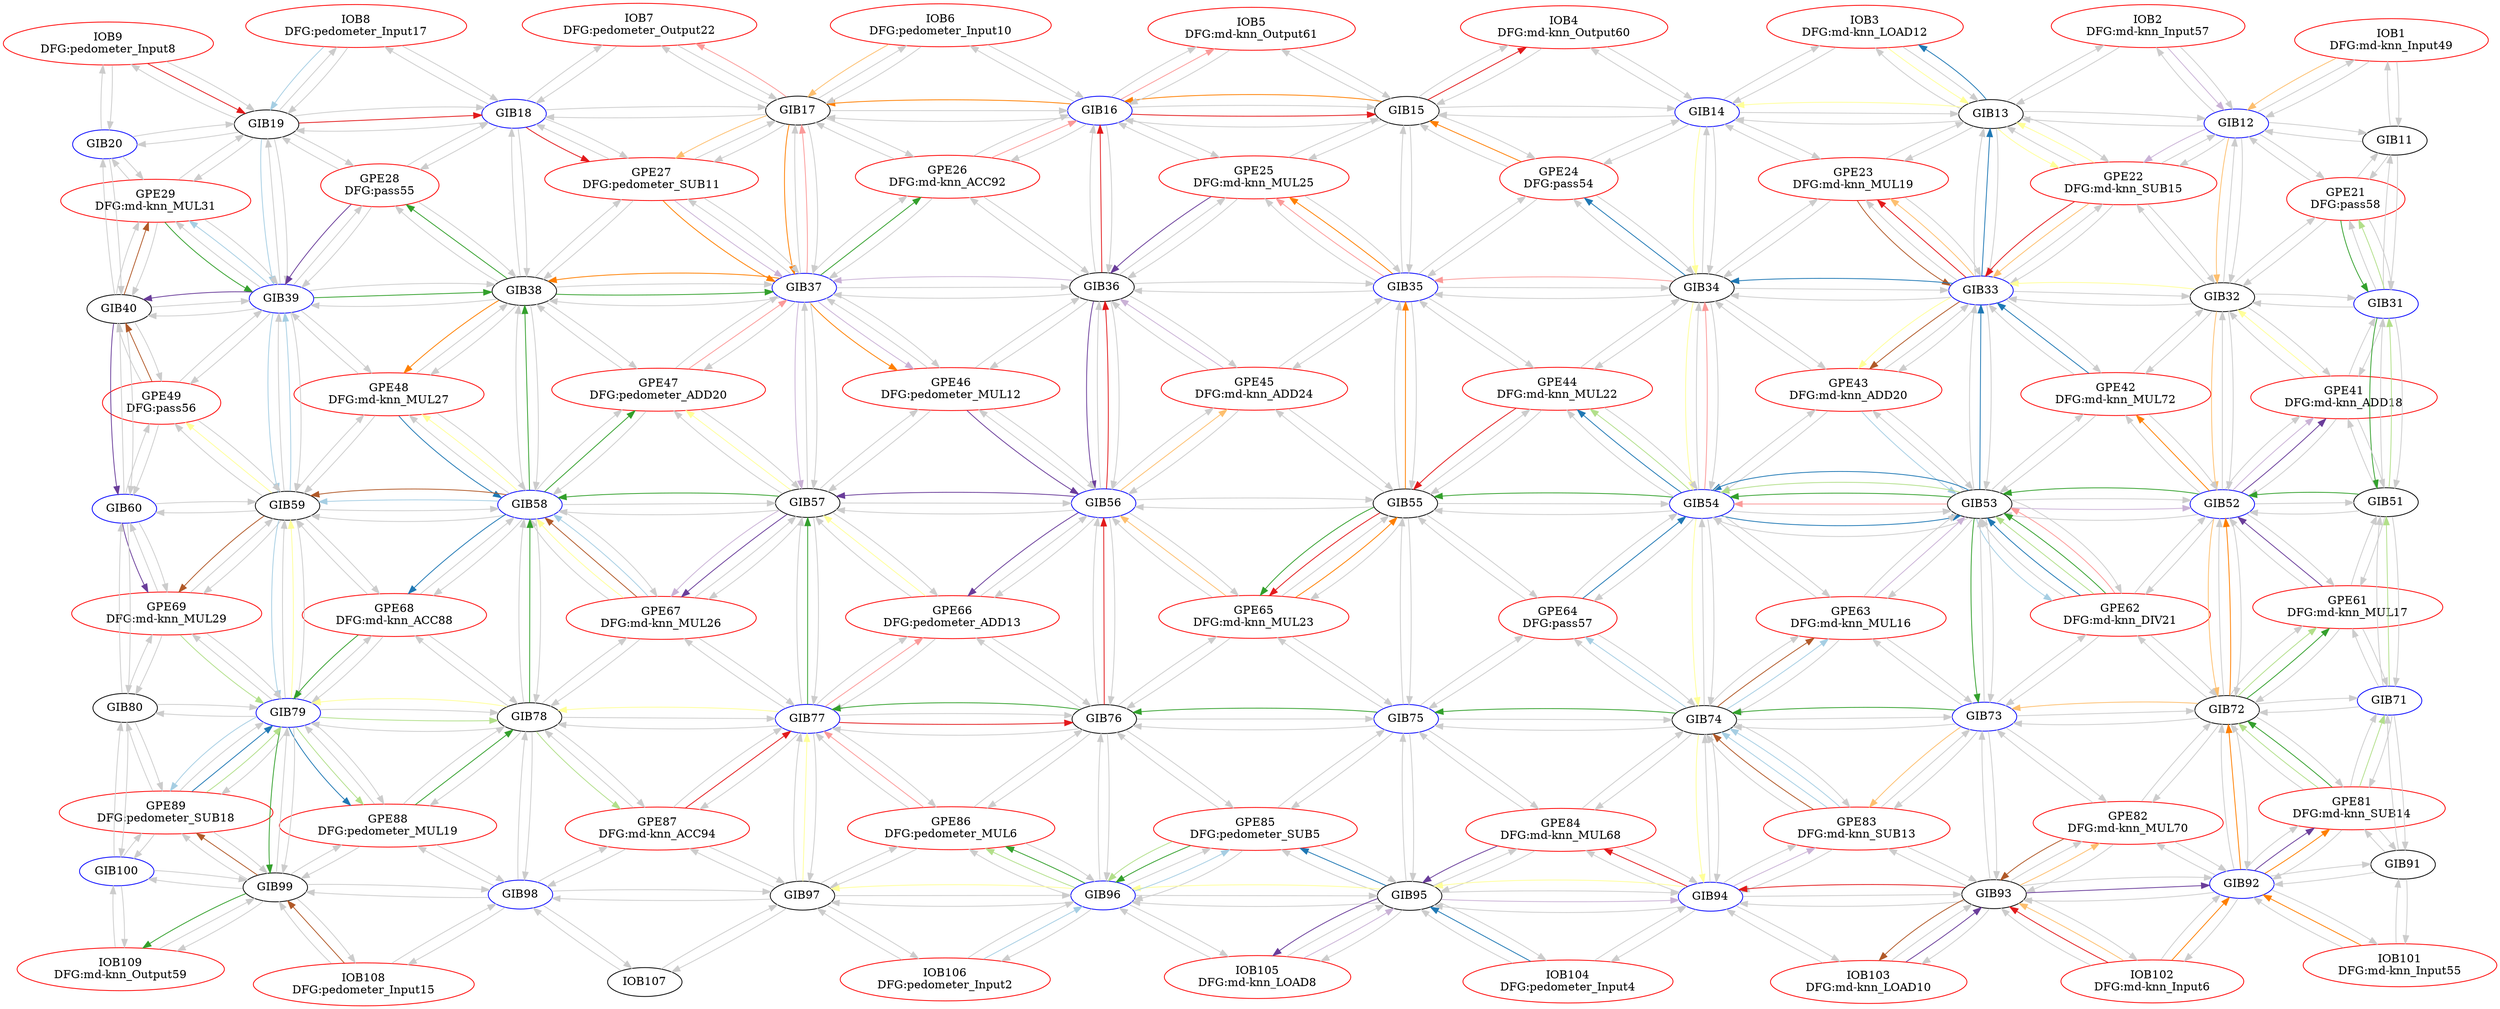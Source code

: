 Digraph G {
layout = sfdp;
overlap = scale;
IOB1[label = "IOB1\nDFG:md-knn_Input49", color = red];
GIB11->IOB1[color = gray80];
GIB12->IOB1[color = gray80];
IOB2[label = "IOB2\nDFG:md-knn_Input57", color = red];
GIB12->IOB2[color = gray80];
GIB13->IOB2[color = gray80];
IOB3[label = "IOB3\nDFG:md-knn_LOAD12", color = red];
GIB13->IOB3[color = gray80];
GIB14->IOB3[color = gray80];
IOB4[label = "IOB4\nDFG:md-knn_Output60", color = red];
GIB14->IOB4[color = gray80];
GIB15->IOB4[color = gray80];
IOB5[label = "IOB5\nDFG:md-knn_Output61", color = red];
GIB15->IOB5[color = gray80];
GIB16->IOB5[color = gray80];
IOB6[label = "IOB6\nDFG:pedometer_Input10", color = red];
GIB16->IOB6[color = gray80];
GIB17->IOB6[color = gray80];
IOB7[label = "IOB7\nDFG:pedometer_Output22", color = red];
GIB17->IOB7[color = gray80];
GIB18->IOB7[color = gray80];
IOB8[label = "IOB8\nDFG:pedometer_Input17", color = red];
GIB18->IOB8[color = gray80];
GIB19->IOB8[color = gray80];
IOB9[label = "IOB9\nDFG:pedometer_Input8", color = red];
GIB19->IOB9[color = gray80];
GIB20->IOB9[color = gray80];
GIB11[label = "GIB11", color = black];
IOB1->GIB11[color = gray80];
GIB12->GIB11[color = gray80];
GPE21->GIB11[color = gray80];
GIB31->GIB11[color = gray80];
GIB12[label = "GIB12", color = blue];
IOB1->GIB12[color = gray80];
IOB2->GIB12[color = gray80];
GIB11->GIB12[color = gray80];
GIB13->GIB12[color = gray80];
GPE21->GIB12[color = gray80];
GPE22->GIB12[color = gray80];
GIB32->GIB12[color = gray80];
GIB13[label = "GIB13", color = black];
IOB2->GIB13[color = gray80];
IOB3->GIB13[color = gray80];
GIB12->GIB13[color = gray80];
GIB14->GIB13[color = gray80];
GPE22->GIB13[color = gray80];
GPE23->GIB13[color = gray80];
GIB33->GIB13[color = gray80];
GIB14[label = "GIB14", color = blue];
IOB3->GIB14[color = gray80];
IOB4->GIB14[color = gray80];
GIB13->GIB14[color = gray80];
GIB15->GIB14[color = gray80];
GPE23->GIB14[color = gray80];
GPE24->GIB14[color = gray80];
GIB34->GIB14[color = gray80];
GIB15[label = "GIB15", color = black];
IOB4->GIB15[color = gray80];
IOB5->GIB15[color = gray80];
GIB14->GIB15[color = gray80];
GIB16->GIB15[color = gray80];
GPE24->GIB15[color = gray80];
GPE25->GIB15[color = gray80];
GIB35->GIB15[color = gray80];
GIB16[label = "GIB16", color = blue];
IOB5->GIB16[color = gray80];
IOB6->GIB16[color = gray80];
GIB15->GIB16[color = gray80];
GIB17->GIB16[color = gray80];
GPE25->GIB16[color = gray80];
GPE26->GIB16[color = gray80];
GIB36->GIB16[color = gray80];
GIB17[label = "GIB17", color = black];
IOB6->GIB17[color = gray80];
IOB7->GIB17[color = gray80];
GIB16->GIB17[color = gray80];
GIB18->GIB17[color = gray80];
GPE26->GIB17[color = gray80];
GPE27->GIB17[color = gray80];
GIB37->GIB17[color = gray80];
GIB18[label = "GIB18", color = blue];
IOB7->GIB18[color = gray80];
IOB8->GIB18[color = gray80];
GIB17->GIB18[color = gray80];
GIB19->GIB18[color = gray80];
GPE27->GIB18[color = gray80];
GPE28->GIB18[color = gray80];
GIB38->GIB18[color = gray80];
GIB19[label = "GIB19", color = black];
IOB8->GIB19[color = gray80];
IOB9->GIB19[color = gray80];
GIB18->GIB19[color = gray80];
GIB20->GIB19[color = gray80];
GPE28->GIB19[color = gray80];
GPE29->GIB19[color = gray80];
GIB39->GIB19[color = gray80];
GIB20[label = "GIB20", color = blue];
IOB9->GIB20[color = gray80];
GIB19->GIB20[color = gray80];
GPE29->GIB20[color = gray80];
GIB40->GIB20[color = gray80];
GPE21[label = "GPE21\nDFG:pass58", color = red];
GIB11->GPE21[color = gray80];
GIB12->GPE21[color = gray80];
GIB31->GPE21[color = gray80];
GIB32->GPE21[color = gray80];
GPE22[label = "GPE22\nDFG:md-knn_SUB15", color = red];
GIB12->GPE22[color = gray80];
GIB13->GPE22[color = gray80];
GIB32->GPE22[color = gray80];
GIB33->GPE22[color = gray80];
GPE23[label = "GPE23\nDFG:md-knn_MUL19", color = red];
GIB13->GPE23[color = gray80];
GIB14->GPE23[color = gray80];
GIB33->GPE23[color = gray80];
GIB34->GPE23[color = gray80];
GPE24[label = "GPE24\nDFG:pass54", color = red];
GIB14->GPE24[color = gray80];
GIB15->GPE24[color = gray80];
GIB34->GPE24[color = gray80];
GIB35->GPE24[color = gray80];
GPE25[label = "GPE25\nDFG:md-knn_MUL25", color = red];
GIB15->GPE25[color = gray80];
GIB16->GPE25[color = gray80];
GIB35->GPE25[color = gray80];
GIB36->GPE25[color = gray80];
GPE26[label = "GPE26\nDFG:md-knn_ACC92", color = red];
GIB16->GPE26[color = gray80];
GIB17->GPE26[color = gray80];
GIB36->GPE26[color = gray80];
GIB37->GPE26[color = gray80];
GPE27[label = "GPE27\nDFG:pedometer_SUB11", color = red];
GIB17->GPE27[color = gray80];
GIB18->GPE27[color = gray80];
GIB37->GPE27[color = gray80];
GIB38->GPE27[color = gray80];
GPE28[label = "GPE28\nDFG:pass55", color = red];
GIB18->GPE28[color = gray80];
GIB19->GPE28[color = gray80];
GIB38->GPE28[color = gray80];
GIB39->GPE28[color = gray80];
GPE29[label = "GPE29\nDFG:md-knn_MUL31", color = red];
GIB19->GPE29[color = gray80];
GIB20->GPE29[color = gray80];
GIB39->GPE29[color = gray80];
GIB40->GPE29[color = gray80];
GIB31[label = "GIB31", color = blue];
GIB11->GIB31[color = gray80];
GPE21->GIB31[color = gray80];
GIB32->GIB31[color = gray80];
GPE41->GIB31[color = gray80];
GIB51->GIB31[color = gray80];
GIB32[label = "GIB32", color = black];
GIB12->GIB32[color = gray80];
GPE21->GIB32[color = gray80];
GPE22->GIB32[color = gray80];
GIB31->GIB32[color = gray80];
GIB33->GIB32[color = gray80];
GPE41->GIB32[color = gray80];
GPE42->GIB32[color = gray80];
GIB52->GIB32[color = gray80];
GIB33[label = "GIB33", color = blue];
GIB13->GIB33[color = gray80];
GPE22->GIB33[color = gray80];
GPE23->GIB33[color = gray80];
GIB32->GIB33[color = gray80];
GIB34->GIB33[color = gray80];
GPE42->GIB33[color = gray80];
GPE43->GIB33[color = gray80];
GIB53->GIB33[color = gray80];
GIB34[label = "GIB34", color = black];
GIB14->GIB34[color = gray80];
GPE23->GIB34[color = gray80];
GPE24->GIB34[color = gray80];
GIB33->GIB34[color = gray80];
GIB35->GIB34[color = gray80];
GPE43->GIB34[color = gray80];
GPE44->GIB34[color = gray80];
GIB54->GIB34[color = gray80];
GIB35[label = "GIB35", color = blue];
GIB15->GIB35[color = gray80];
GPE24->GIB35[color = gray80];
GPE25->GIB35[color = gray80];
GIB34->GIB35[color = gray80];
GIB36->GIB35[color = gray80];
GPE44->GIB35[color = gray80];
GPE45->GIB35[color = gray80];
GIB55->GIB35[color = gray80];
GIB36[label = "GIB36", color = black];
GIB16->GIB36[color = gray80];
GPE25->GIB36[color = gray80];
GPE26->GIB36[color = gray80];
GIB35->GIB36[color = gray80];
GIB37->GIB36[color = gray80];
GPE45->GIB36[color = gray80];
GPE46->GIB36[color = gray80];
GIB56->GIB36[color = gray80];
GIB37[label = "GIB37", color = blue];
GIB17->GIB37[color = gray80];
GPE26->GIB37[color = gray80];
GPE27->GIB37[color = gray80];
GIB36->GIB37[color = gray80];
GIB38->GIB37[color = gray80];
GPE46->GIB37[color = gray80];
GPE47->GIB37[color = gray80];
GIB57->GIB37[color = gray80];
GIB38[label = "GIB38", color = black];
GIB18->GIB38[color = gray80];
GPE27->GIB38[color = gray80];
GPE28->GIB38[color = gray80];
GIB37->GIB38[color = gray80];
GIB39->GIB38[color = gray80];
GPE47->GIB38[color = gray80];
GPE48->GIB38[color = gray80];
GIB58->GIB38[color = gray80];
GIB39[label = "GIB39", color = blue];
GIB19->GIB39[color = gray80];
GPE28->GIB39[color = gray80];
GPE29->GIB39[color = gray80];
GIB38->GIB39[color = gray80];
GIB40->GIB39[color = gray80];
GPE48->GIB39[color = gray80];
GPE49->GIB39[color = gray80];
GIB59->GIB39[color = gray80];
GIB40[label = "GIB40", color = black];
GIB20->GIB40[color = gray80];
GPE29->GIB40[color = gray80];
GIB39->GIB40[color = gray80];
GPE49->GIB40[color = gray80];
GIB60->GIB40[color = gray80];
GPE41[label = "GPE41\nDFG:md-knn_ADD18", color = red];
GIB31->GPE41[color = gray80];
GIB32->GPE41[color = gray80];
GIB51->GPE41[color = gray80];
GIB52->GPE41[color = gray80];
GPE42[label = "GPE42\nDFG:md-knn_MUL72", color = red];
GIB32->GPE42[color = gray80];
GIB33->GPE42[color = gray80];
GIB52->GPE42[color = gray80];
GIB53->GPE42[color = gray80];
GPE43[label = "GPE43\nDFG:md-knn_ADD20", color = red];
GIB33->GPE43[color = gray80];
GIB34->GPE43[color = gray80];
GIB53->GPE43[color = gray80];
GIB54->GPE43[color = gray80];
GPE44[label = "GPE44\nDFG:md-knn_MUL22", color = red];
GIB34->GPE44[color = gray80];
GIB35->GPE44[color = gray80];
GIB54->GPE44[color = gray80];
GIB55->GPE44[color = gray80];
GPE45[label = "GPE45\nDFG:md-knn_ADD24", color = red];
GIB35->GPE45[color = gray80];
GIB36->GPE45[color = gray80];
GIB55->GPE45[color = gray80];
GIB56->GPE45[color = gray80];
GPE46[label = "GPE46\nDFG:pedometer_MUL12", color = red];
GIB36->GPE46[color = gray80];
GIB37->GPE46[color = gray80];
GIB56->GPE46[color = gray80];
GIB57->GPE46[color = gray80];
GPE47[label = "GPE47\nDFG:pedometer_ADD20", color = red];
GIB37->GPE47[color = gray80];
GIB38->GPE47[color = gray80];
GIB57->GPE47[color = gray80];
GIB58->GPE47[color = gray80];
GPE48[label = "GPE48\nDFG:md-knn_MUL27", color = red];
GIB38->GPE48[color = gray80];
GIB39->GPE48[color = gray80];
GIB58->GPE48[color = gray80];
GIB59->GPE48[color = gray80];
GPE49[label = "GPE49\nDFG:pass56", color = red];
GIB39->GPE49[color = gray80];
GIB40->GPE49[color = gray80];
GIB59->GPE49[color = gray80];
GIB60->GPE49[color = gray80];
GIB51[label = "GIB51", color = black];
GIB31->GIB51[color = gray80];
GPE41->GIB51[color = gray80];
GIB52->GIB51[color = gray80];
GPE61->GIB51[color = gray80];
GIB71->GIB51[color = gray80];
GIB52[label = "GIB52", color = blue];
GIB32->GIB52[color = gray80];
GPE41->GIB52[color = gray80];
GPE42->GIB52[color = gray80];
GIB51->GIB52[color = gray80];
GIB53->GIB52[color = gray80];
GPE61->GIB52[color = gray80];
GPE62->GIB52[color = gray80];
GIB72->GIB52[color = gray80];
GIB53[label = "GIB53", color = black];
GIB33->GIB53[color = gray80];
GPE42->GIB53[color = gray80];
GPE43->GIB53[color = gray80];
GIB52->GIB53[color = gray80];
GIB54->GIB53[color = gray80];
GPE62->GIB53[color = gray80];
GPE63->GIB53[color = gray80];
GIB73->GIB53[color = gray80];
GIB54[label = "GIB54", color = blue];
GIB34->GIB54[color = gray80];
GPE43->GIB54[color = gray80];
GPE44->GIB54[color = gray80];
GIB53->GIB54[color = gray80];
GIB55->GIB54[color = gray80];
GPE63->GIB54[color = gray80];
GPE64->GIB54[color = gray80];
GIB74->GIB54[color = gray80];
GIB55[label = "GIB55", color = black];
GIB35->GIB55[color = gray80];
GPE44->GIB55[color = gray80];
GPE45->GIB55[color = gray80];
GIB54->GIB55[color = gray80];
GIB56->GIB55[color = gray80];
GPE64->GIB55[color = gray80];
GPE65->GIB55[color = gray80];
GIB75->GIB55[color = gray80];
GIB56[label = "GIB56", color = blue];
GIB36->GIB56[color = gray80];
GPE45->GIB56[color = gray80];
GPE46->GIB56[color = gray80];
GIB55->GIB56[color = gray80];
GIB57->GIB56[color = gray80];
GPE65->GIB56[color = gray80];
GPE66->GIB56[color = gray80];
GIB76->GIB56[color = gray80];
GIB57[label = "GIB57", color = black];
GIB37->GIB57[color = gray80];
GPE46->GIB57[color = gray80];
GPE47->GIB57[color = gray80];
GIB56->GIB57[color = gray80];
GIB58->GIB57[color = gray80];
GPE66->GIB57[color = gray80];
GPE67->GIB57[color = gray80];
GIB77->GIB57[color = gray80];
GIB58[label = "GIB58", color = blue];
GIB38->GIB58[color = gray80];
GPE47->GIB58[color = gray80];
GPE48->GIB58[color = gray80];
GIB57->GIB58[color = gray80];
GIB59->GIB58[color = gray80];
GPE67->GIB58[color = gray80];
GPE68->GIB58[color = gray80];
GIB78->GIB58[color = gray80];
GIB59[label = "GIB59", color = black];
GIB39->GIB59[color = gray80];
GPE48->GIB59[color = gray80];
GPE49->GIB59[color = gray80];
GIB58->GIB59[color = gray80];
GIB60->GIB59[color = gray80];
GPE68->GIB59[color = gray80];
GPE69->GIB59[color = gray80];
GIB79->GIB59[color = gray80];
GIB60[label = "GIB60", color = blue];
GIB40->GIB60[color = gray80];
GPE49->GIB60[color = gray80];
GIB59->GIB60[color = gray80];
GPE69->GIB60[color = gray80];
GIB80->GIB60[color = gray80];
GPE61[label = "GPE61\nDFG:md-knn_MUL17", color = red];
GIB51->GPE61[color = gray80];
GIB52->GPE61[color = gray80];
GIB71->GPE61[color = gray80];
GIB72->GPE61[color = gray80];
GPE62[label = "GPE62\nDFG:md-knn_DIV21", color = red];
GIB52->GPE62[color = gray80];
GIB53->GPE62[color = gray80];
GIB72->GPE62[color = gray80];
GIB73->GPE62[color = gray80];
GPE63[label = "GPE63\nDFG:md-knn_MUL16", color = red];
GIB53->GPE63[color = gray80];
GIB54->GPE63[color = gray80];
GIB73->GPE63[color = gray80];
GIB74->GPE63[color = gray80];
GPE64[label = "GPE64\nDFG:pass57", color = red];
GIB54->GPE64[color = gray80];
GIB55->GPE64[color = gray80];
GIB74->GPE64[color = gray80];
GIB75->GPE64[color = gray80];
GPE65[label = "GPE65\nDFG:md-knn_MUL23", color = red];
GIB55->GPE65[color = gray80];
GIB56->GPE65[color = gray80];
GIB75->GPE65[color = gray80];
GIB76->GPE65[color = gray80];
GPE66[label = "GPE66\nDFG:pedometer_ADD13", color = red];
GIB56->GPE66[color = gray80];
GIB57->GPE66[color = gray80];
GIB76->GPE66[color = gray80];
GIB77->GPE66[color = gray80];
GPE67[label = "GPE67\nDFG:md-knn_MUL26", color = red];
GIB57->GPE67[color = gray80];
GIB58->GPE67[color = gray80];
GIB77->GPE67[color = gray80];
GIB78->GPE67[color = gray80];
GPE68[label = "GPE68\nDFG:md-knn_ACC88", color = red];
GIB58->GPE68[color = gray80];
GIB59->GPE68[color = gray80];
GIB78->GPE68[color = gray80];
GIB79->GPE68[color = gray80];
GPE69[label = "GPE69\nDFG:md-knn_MUL29", color = red];
GIB59->GPE69[color = gray80];
GIB60->GPE69[color = gray80];
GIB79->GPE69[color = gray80];
GIB80->GPE69[color = gray80];
GIB71[label = "GIB71", color = blue];
GIB51->GIB71[color = gray80];
GPE61->GIB71[color = gray80];
GIB72->GIB71[color = gray80];
GPE81->GIB71[color = gray80];
GIB91->GIB71[color = gray80];
GIB72[label = "GIB72", color = black];
GIB52->GIB72[color = gray80];
GPE61->GIB72[color = gray80];
GPE62->GIB72[color = gray80];
GIB71->GIB72[color = gray80];
GIB73->GIB72[color = gray80];
GPE81->GIB72[color = gray80];
GPE82->GIB72[color = gray80];
GIB92->GIB72[color = gray80];
GIB73[label = "GIB73", color = blue];
GIB53->GIB73[color = gray80];
GPE62->GIB73[color = gray80];
GPE63->GIB73[color = gray80];
GIB72->GIB73[color = gray80];
GIB74->GIB73[color = gray80];
GPE82->GIB73[color = gray80];
GPE83->GIB73[color = gray80];
GIB93->GIB73[color = gray80];
GIB74[label = "GIB74", color = black];
GIB54->GIB74[color = gray80];
GPE63->GIB74[color = gray80];
GPE64->GIB74[color = gray80];
GIB73->GIB74[color = gray80];
GIB75->GIB74[color = gray80];
GPE83->GIB74[color = gray80];
GPE84->GIB74[color = gray80];
GIB94->GIB74[color = gray80];
GIB75[label = "GIB75", color = blue];
GIB55->GIB75[color = gray80];
GPE64->GIB75[color = gray80];
GPE65->GIB75[color = gray80];
GIB74->GIB75[color = gray80];
GIB76->GIB75[color = gray80];
GPE84->GIB75[color = gray80];
GPE85->GIB75[color = gray80];
GIB95->GIB75[color = gray80];
GIB76[label = "GIB76", color = black];
GIB56->GIB76[color = gray80];
GPE65->GIB76[color = gray80];
GPE66->GIB76[color = gray80];
GIB75->GIB76[color = gray80];
GIB77->GIB76[color = gray80];
GPE85->GIB76[color = gray80];
GPE86->GIB76[color = gray80];
GIB96->GIB76[color = gray80];
GIB77[label = "GIB77", color = blue];
GIB57->GIB77[color = gray80];
GPE66->GIB77[color = gray80];
GPE67->GIB77[color = gray80];
GIB76->GIB77[color = gray80];
GIB78->GIB77[color = gray80];
GPE86->GIB77[color = gray80];
GPE87->GIB77[color = gray80];
GIB97->GIB77[color = gray80];
GIB78[label = "GIB78", color = black];
GIB58->GIB78[color = gray80];
GPE67->GIB78[color = gray80];
GPE68->GIB78[color = gray80];
GIB77->GIB78[color = gray80];
GIB79->GIB78[color = gray80];
GPE87->GIB78[color = gray80];
GPE88->GIB78[color = gray80];
GIB98->GIB78[color = gray80];
GIB79[label = "GIB79", color = blue];
GIB59->GIB79[color = gray80];
GPE68->GIB79[color = gray80];
GPE69->GIB79[color = gray80];
GIB78->GIB79[color = gray80];
GIB80->GIB79[color = gray80];
GPE88->GIB79[color = gray80];
GPE89->GIB79[color = gray80];
GIB99->GIB79[color = gray80];
GIB80[label = "GIB80", color = black];
GIB60->GIB80[color = gray80];
GPE69->GIB80[color = gray80];
GIB79->GIB80[color = gray80];
GPE89->GIB80[color = gray80];
GIB100->GIB80[color = gray80];
GPE81[label = "GPE81\nDFG:md-knn_SUB14", color = red];
GIB71->GPE81[color = gray80];
GIB72->GPE81[color = gray80];
GIB91->GPE81[color = gray80];
GIB92->GPE81[color = gray80];
GPE82[label = "GPE82\nDFG:md-knn_MUL70", color = red];
GIB72->GPE82[color = gray80];
GIB73->GPE82[color = gray80];
GIB92->GPE82[color = gray80];
GIB93->GPE82[color = gray80];
GPE83[label = "GPE83\nDFG:md-knn_SUB13", color = red];
GIB73->GPE83[color = gray80];
GIB74->GPE83[color = gray80];
GIB93->GPE83[color = gray80];
GIB94->GPE83[color = gray80];
GPE84[label = "GPE84\nDFG:md-knn_MUL68", color = red];
GIB74->GPE84[color = gray80];
GIB75->GPE84[color = gray80];
GIB94->GPE84[color = gray80];
GIB95->GPE84[color = gray80];
GPE85[label = "GPE85\nDFG:pedometer_SUB5", color = red];
GIB75->GPE85[color = gray80];
GIB76->GPE85[color = gray80];
GIB95->GPE85[color = gray80];
GIB96->GPE85[color = gray80];
GPE86[label = "GPE86\nDFG:pedometer_MUL6", color = red];
GIB76->GPE86[color = gray80];
GIB77->GPE86[color = gray80];
GIB96->GPE86[color = gray80];
GIB97->GPE86[color = gray80];
GPE87[label = "GPE87\nDFG:md-knn_ACC94", color = red];
GIB77->GPE87[color = gray80];
GIB78->GPE87[color = gray80];
GIB97->GPE87[color = gray80];
GIB98->GPE87[color = gray80];
GPE88[label = "GPE88\nDFG:pedometer_MUL19", color = red];
GIB78->GPE88[color = gray80];
GIB79->GPE88[color = gray80];
GIB98->GPE88[color = gray80];
GIB99->GPE88[color = gray80];
GPE89[label = "GPE89\nDFG:pedometer_SUB18", color = red];
GIB79->GPE89[color = gray80];
GIB80->GPE89[color = gray80];
GIB99->GPE89[color = gray80];
GIB100->GPE89[color = gray80];
GIB91[label = "GIB91", color = black];
GIB71->GIB91[color = gray80];
GPE81->GIB91[color = gray80];
GIB92->GIB91[color = gray80];
IOB101->GIB91[color = gray80];
GIB92[label = "GIB92", color = blue];
GIB72->GIB92[color = gray80];
GPE81->GIB92[color = gray80];
GPE82->GIB92[color = gray80];
GIB91->GIB92[color = gray80];
GIB93->GIB92[color = gray80];
IOB101->GIB92[color = gray80];
IOB102->GIB92[color = gray80];
GIB93[label = "GIB93", color = black];
GIB73->GIB93[color = gray80];
GPE82->GIB93[color = gray80];
GPE83->GIB93[color = gray80];
GIB92->GIB93[color = gray80];
GIB94->GIB93[color = gray80];
IOB102->GIB93[color = gray80];
IOB103->GIB93[color = gray80];
GIB94[label = "GIB94", color = blue];
GIB74->GIB94[color = gray80];
GPE83->GIB94[color = gray80];
GPE84->GIB94[color = gray80];
GIB93->GIB94[color = gray80];
GIB95->GIB94[color = gray80];
IOB103->GIB94[color = gray80];
IOB104->GIB94[color = gray80];
GIB95[label = "GIB95", color = black];
GIB75->GIB95[color = gray80];
GPE84->GIB95[color = gray80];
GPE85->GIB95[color = gray80];
GIB94->GIB95[color = gray80];
GIB96->GIB95[color = gray80];
IOB104->GIB95[color = gray80];
IOB105->GIB95[color = gray80];
GIB96[label = "GIB96", color = blue];
GIB76->GIB96[color = gray80];
GPE85->GIB96[color = gray80];
GPE86->GIB96[color = gray80];
GIB95->GIB96[color = gray80];
GIB97->GIB96[color = gray80];
IOB105->GIB96[color = gray80];
IOB106->GIB96[color = gray80];
GIB97[label = "GIB97", color = black];
GIB77->GIB97[color = gray80];
GPE86->GIB97[color = gray80];
GPE87->GIB97[color = gray80];
GIB96->GIB97[color = gray80];
GIB98->GIB97[color = gray80];
IOB106->GIB97[color = gray80];
IOB107->GIB97[color = gray80];
GIB98[label = "GIB98", color = blue];
GIB78->GIB98[color = gray80];
GPE87->GIB98[color = gray80];
GPE88->GIB98[color = gray80];
GIB97->GIB98[color = gray80];
GIB99->GIB98[color = gray80];
IOB107->GIB98[color = gray80];
IOB108->GIB98[color = gray80];
GIB99[label = "GIB99", color = black];
GIB79->GIB99[color = gray80];
GPE88->GIB99[color = gray80];
GPE89->GIB99[color = gray80];
GIB98->GIB99[color = gray80];
GIB100->GIB99[color = gray80];
IOB108->GIB99[color = gray80];
IOB109->GIB99[color = gray80];
GIB100[label = "GIB100", color = blue];
GIB80->GIB100[color = gray80];
GPE89->GIB100[color = gray80];
GIB99->GIB100[color = gray80];
IOB109->GIB100[color = gray80];
IOB101[label = "IOB101\nDFG:md-knn_Input55", color = red];
GIB91->IOB101[color = gray80];
GIB92->IOB101[color = gray80];
IOB102[label = "IOB102\nDFG:md-knn_Input6", color = red];
GIB92->IOB102[color = gray80];
GIB93->IOB102[color = gray80];
IOB103[label = "IOB103\nDFG:md-knn_LOAD10", color = red];
GIB93->IOB103[color = gray80];
GIB94->IOB103[color = gray80];
IOB104[label = "IOB104\nDFG:pedometer_Input4", color = red];
GIB94->IOB104[color = gray80];
GIB95->IOB104[color = gray80];
IOB105[label = "IOB105\nDFG:md-knn_LOAD8", color = red];
GIB95->IOB105[color = gray80];
GIB96->IOB105[color = gray80];
IOB106[label = "IOB106\nDFG:pedometer_Input2", color = red];
GIB96->IOB106[color = gray80];
GIB97->IOB106[color = gray80];
IOB107[label = "IOB107", color = black];
GIB97->IOB107[color = gray80];
GIB98->IOB107[color = gray80];
IOB108[label = "IOB108\nDFG:pedometer_Input15", color = red];
GIB98->IOB108[color = gray80];
GIB99->IOB108[color = gray80];
IOB109[label = "IOB109\nDFG:md-knn_Output59", color = red];
GIB99->IOB109[color = gray80];
GIB100->IOB109[color = gray80];
edge [colorscheme=paired12];
IOB106->GIB96->GPE85[weight = 4, color = 1];
IOB104->GIB95->GPE85[weight = 4, color = 2];
GPE85->GIB96->GPE86[weight = 4, color = 3];
GPE85->GIB96->GPE86[weight = 4, color = 4];
GPE86->GIB77->GPE66[weight = 4, color = 5];
IOB9->GIB19->GIB18->GPE27[weight = 4, color = 6];
IOB6->GIB17->GPE27[weight = 4, color = 7];
GPE27->GIB37->GPE46[weight = 4, color = 8];
GPE27->GIB37->GPE46[weight = 4, color = 9];
GPE46->GIB56->GPE66[weight = 4, color = 10];
GPE66->GIB57->GPE47[weight = 4, color = 11];
IOB108->GIB99->GPE89[weight = 4, color = 12];
IOB8->GIB19->GIB39->GIB59->GIB79->GPE89[weight = 4, color = 1];
GPE89->GIB79->GPE88[weight = 4, color = 2];
GPE89->GIB79->GPE88[weight = 4, color = 3];
GPE88->GIB78->GIB58->GPE47[weight = 4, color = 4];
GPE47->GIB37->GIB17->IOB7[weight = 4, color = 5];
IOB102->GIB93->GIB94->GPE84[weight = 4, color = 6];
IOB102->GIB93->GPE82[weight = 4, color = 7];
IOB102->GIB92->GIB72->GIB52->GPE42[weight = 4, color = 8];
IOB105->GIB95->GIB94->GPE83[weight = 4, color = 9];
IOB103->GIB93->GIB92->GPE81[weight = 4, color = 10];
IOB3->GIB13->GPE22[weight = 4, color = 11];
GPE83->GIB74->GPE63[weight = 4, color = 12];
GPE83->GIB74->GPE63[weight = 4, color = 1];
GPE81->GIB72->GPE61[weight = 4, color = 3];
GPE81->GIB72->GPE61[weight = 4, color = 4];
GPE22->GIB33->GPE23[weight = 4, color = 6];
GPE22->GIB33->GPE23[weight = 4, color = 7];
GPE63->GIB53->GIB52->GPE41[weight = 4, color = 9];
GPE61->GIB52->GPE41[weight = 4, color = 10];
GPE41->GIB32->GIB33->GPE43[weight = 4, color = 11];
GPE23->GIB33->GPE43[weight = 4, color = 12];
GPE43->GIB53->GPE62[weight = 4, color = 1];
GPE62->GIB53->GIB54->GPE44[weight = 4, color = 2];
GPE62->GIB53->GIB54->GPE44[weight = 4, color = 3];
GPE62->GIB53->GIB54->GIB55->GPE65[weight = 4, color = 4];
GPE62->GIB53->GIB54->GIB34->GIB35->GPE25[weight = 4, color = 5];
GPE44->GIB55->GPE65[weight = 4, color = 6];
GPE65->GIB56->GPE45[weight = 4, color = 7];
GPE65->GIB55->GIB35->GPE25[weight = 4, color = 8];
GPE45->GIB36->GIB37->GIB57->GPE67[weight = 4, color = 9];
GPE25->GIB36->GIB56->GIB57->GPE67[weight = 4, color = 10];
GPE67->GIB58->GPE48[weight = 4, color = 11];
GPE67->GIB58->GIB59->GPE69[weight = 4, color = 12];
GPE67->GIB58->GIB59->GIB39->GPE29[weight = 4, color = 1];
GPE48->GIB58->GPE68[weight = 4, color = 2];
GPE69->GIB79->GIB78->GPE87[weight = 4, color = 3];
GPE29->GIB39->GIB38->GIB37->GPE26[weight = 4, color = 4];
IOB1->GIB12->GIB32->GIB52->GIB72->GIB73->GPE83[weight = 4, color = 7];
IOB101->GIB92->GPE81[weight = 4, color = 8];
IOB2->GIB12->GPE22[weight = 4, color = 9];
GPE84->GIB95->IOB105[weight = 4, color = 10];
GPE82->GIB93->IOB103[weight = 4, color = 12];
GPE42->GIB33->GIB13->IOB3[weight = 4, color = 2];
GPE68->GIB79->GIB99->IOB109[weight = 4, color = 4];
GPE26->GIB16->IOB5[weight = 4, color = 5];
GPE87->GIB77->GIB76->GIB56->GIB36->GIB16->GIB15->IOB4[weight = 4, color = 6];
GPE24->GIB15->GIB16->GIB17->GIB37->GIB38->GPE48[weight = 4, color = 8];
GPE28->GIB39->GIB40->GIB60->GPE69[weight = 4, color = 10];
GPE22->GIB13->GIB14->GIB34->GIB54->GIB74->GIB94->GIB95->GIB96->GIB97->GIB77->GIB78->GIB79->GIB59->GPE49[weight = 4, color = 11];
GPE49->GIB40->GPE29[weight = 4, color = 12];
GPE83->GIB74->GPE64[weight = 4, color = 1];
GPE64->GIB54->GIB53->GIB33->GIB34->GPE24[weight = 4, color = 2];
GPE81->GIB71->GIB51->GIB31->GPE21[weight = 4, color = 3];
GPE21->GIB31->GIB51->GIB52->GIB53->GIB73->GIB74->GIB75->GIB76->GIB77->GIB57->GIB58->GIB38->GPE28[weight = 4, color = 4];
}
